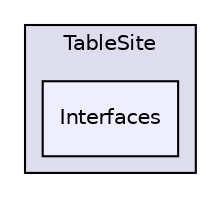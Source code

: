 digraph G {
  compound=true
  node [ fontsize=10, fontname="Helvetica"];
  edge [ labelfontsize=9, labelfontname="Helvetica"];
  subgraph clusterdir_415fd75f6c77a4b8abeeeefc2148dbef {
    graph [ bgcolor="#ddddee", pencolor="black", label="TableSite" fontname="Helvetica", fontsize=10, URL="dir_415fd75f6c77a4b8abeeeefc2148dbef.html"]
  dir_0662a94cf9668e6ea58c56fcbdc786a6 [shape=box, label="Interfaces", style="filled", fillcolor="#eeeeff", pencolor="black", URL="dir_0662a94cf9668e6ea58c56fcbdc786a6.html"];
  }
}
